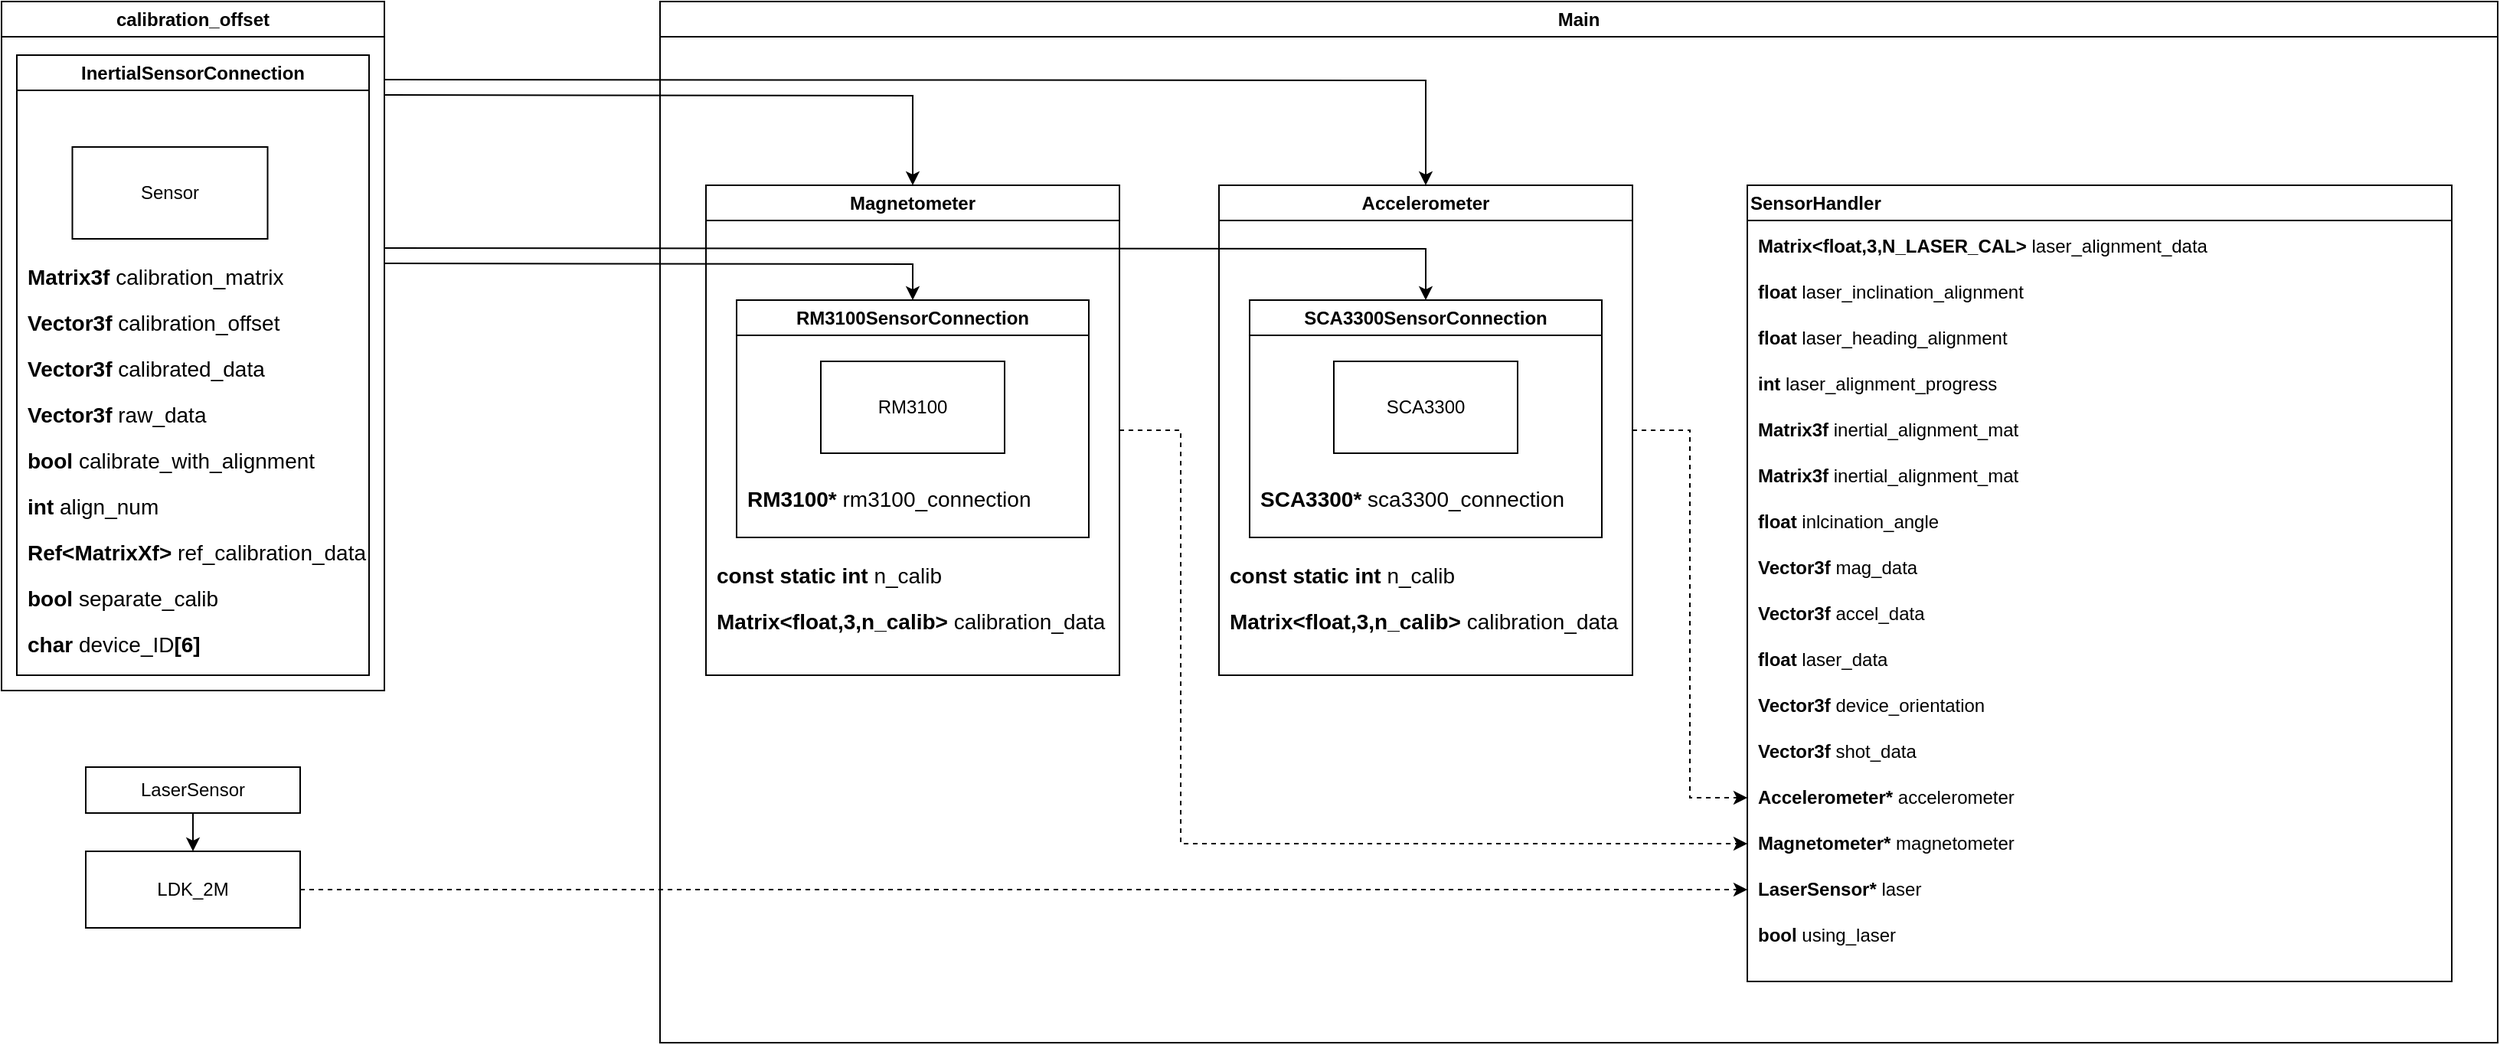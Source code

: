 <mxfile version="21.6.1" type="device">
  <diagram name="Page-1" id="9f46799a-70d6-7492-0946-bef42562c5a5">
    <mxGraphModel dx="3111" dy="1304" grid="1" gridSize="10" guides="1" tooltips="1" connect="1" arrows="1" fold="1" page="1" pageScale="1" pageWidth="1100" pageHeight="850" background="none" math="0" shadow="0">
      <root>
        <mxCell id="0" />
        <mxCell id="1" parent="0" />
        <mxCell id="-PqQhoVvnRxhIKTyac4U-31" style="edgeStyle=orthogonalEdgeStyle;rounded=0;orthogonalLoop=1;jettySize=auto;html=1;entryX=0.5;entryY=0;entryDx=0;entryDy=0;" edge="1" parent="1" target="-PqQhoVvnRxhIKTyac4U-28">
          <mxGeometry relative="1" as="geometry">
            <mxPoint x="-450" y="211" as="sourcePoint" />
          </mxGeometry>
        </mxCell>
        <mxCell id="-PqQhoVvnRxhIKTyac4U-32" style="edgeStyle=orthogonalEdgeStyle;rounded=0;orthogonalLoop=1;jettySize=auto;html=1;entryX=0.5;entryY=0;entryDx=0;entryDy=0;" edge="1" parent="1" target="-PqQhoVvnRxhIKTyac4U-25">
          <mxGeometry relative="1" as="geometry">
            <mxPoint x="-450" y="221" as="sourcePoint" />
          </mxGeometry>
        </mxCell>
        <mxCell id="-PqQhoVvnRxhIKTyac4U-10" value="calibration_offset" style="swimlane;whiteSpace=wrap;html=1;" vertex="1" parent="1">
          <mxGeometry x="-700" y="160" width="250" height="450" as="geometry" />
        </mxCell>
        <mxCell id="-PqQhoVvnRxhIKTyac4U-11" value="InertialSensorConnection" style="swimlane;whiteSpace=wrap;html=1;" vertex="1" parent="-PqQhoVvnRxhIKTyac4U-10">
          <mxGeometry x="10" y="35" width="230" height="405" as="geometry" />
        </mxCell>
        <mxCell id="-PqQhoVvnRxhIKTyac4U-13" value="Sensor" style="rounded=0;whiteSpace=wrap;html=1;" vertex="1" parent="-PqQhoVvnRxhIKTyac4U-11">
          <mxGeometry x="36.25" y="60" width="127.5" height="60" as="geometry" />
        </mxCell>
        <mxCell id="-PqQhoVvnRxhIKTyac4U-46" value="&lt;b&gt;Matrix3f&amp;nbsp;&lt;/b&gt;calibration_matrix" style="text;html=1;strokeColor=none;fillColor=none;align=left;verticalAlign=middle;whiteSpace=wrap;rounded=0;fontSize=14;spacingLeft=5;" vertex="1" parent="-PqQhoVvnRxhIKTyac4U-11">
          <mxGeometry y="130" width="230" height="30" as="geometry" />
        </mxCell>
        <mxCell id="-PqQhoVvnRxhIKTyac4U-48" value="&lt;b&gt;Vector3f&amp;nbsp;&lt;/b&gt;calibration_offset" style="text;html=1;strokeColor=none;fillColor=none;align=left;verticalAlign=middle;whiteSpace=wrap;rounded=0;fontSize=14;spacingLeft=5;" vertex="1" parent="-PqQhoVvnRxhIKTyac4U-11">
          <mxGeometry y="160" width="230" height="30" as="geometry" />
        </mxCell>
        <mxCell id="-PqQhoVvnRxhIKTyac4U-49" value="&lt;b&gt;Vector3f&amp;nbsp;&lt;/b&gt;calibrated_data" style="text;html=1;strokeColor=none;fillColor=none;align=left;verticalAlign=middle;whiteSpace=wrap;rounded=0;fontSize=14;spacingLeft=5;" vertex="1" parent="-PqQhoVvnRxhIKTyac4U-11">
          <mxGeometry y="190" width="230" height="30" as="geometry" />
        </mxCell>
        <mxCell id="-PqQhoVvnRxhIKTyac4U-50" value="&lt;b&gt;Vector3f&amp;nbsp;&lt;/b&gt;raw_data" style="text;html=1;strokeColor=none;fillColor=none;align=left;verticalAlign=middle;whiteSpace=wrap;rounded=0;fontSize=14;spacingLeft=5;" vertex="1" parent="-PqQhoVvnRxhIKTyac4U-11">
          <mxGeometry y="220" width="230" height="30" as="geometry" />
        </mxCell>
        <mxCell id="-PqQhoVvnRxhIKTyac4U-52" value="&lt;b&gt;bool&amp;nbsp;&lt;/b&gt;calibrate_with_alignment" style="text;html=1;strokeColor=none;fillColor=none;align=left;verticalAlign=middle;whiteSpace=wrap;rounded=0;fontSize=14;spacingLeft=5;" vertex="1" parent="-PqQhoVvnRxhIKTyac4U-11">
          <mxGeometry y="250" width="210" height="30" as="geometry" />
        </mxCell>
        <mxCell id="-PqQhoVvnRxhIKTyac4U-53" value="&lt;b&gt;int &lt;/b&gt;align_num" style="text;html=1;strokeColor=none;fillColor=none;align=left;verticalAlign=middle;whiteSpace=wrap;rounded=0;fontSize=14;spacingLeft=5;" vertex="1" parent="-PqQhoVvnRxhIKTyac4U-11">
          <mxGeometry y="280" width="230" height="30" as="geometry" />
        </mxCell>
        <mxCell id="-PqQhoVvnRxhIKTyac4U-54" value="&lt;b&gt;Ref&amp;lt;MatrixXf&lt;/b&gt;&lt;span style=&quot;background-color: initial;&quot;&gt;&lt;b&gt;&amp;gt; &lt;/b&gt;ref_calibration_data&lt;/span&gt;" style="text;html=1;strokeColor=none;fillColor=none;align=left;verticalAlign=middle;whiteSpace=wrap;rounded=0;fontSize=14;spacingLeft=5;" vertex="1" parent="-PqQhoVvnRxhIKTyac4U-11">
          <mxGeometry y="310" width="230" height="30" as="geometry" />
        </mxCell>
        <mxCell id="-PqQhoVvnRxhIKTyac4U-55" value="bool &lt;span style=&quot;font-weight: normal;&quot;&gt;separate_calib&lt;/span&gt;" style="text;html=1;strokeColor=none;fillColor=none;align=left;verticalAlign=middle;whiteSpace=wrap;rounded=0;fontSize=14;spacingLeft=5;fontStyle=1" vertex="1" parent="-PqQhoVvnRxhIKTyac4U-11">
          <mxGeometry y="340" width="230" height="30" as="geometry" />
        </mxCell>
        <mxCell id="-PqQhoVvnRxhIKTyac4U-68" value="char &lt;span style=&quot;font-weight: normal;&quot;&gt;device_ID&lt;/span&gt;[6]" style="text;html=1;strokeColor=none;fillColor=none;align=left;verticalAlign=middle;whiteSpace=wrap;rounded=0;fontSize=14;spacingLeft=5;fontStyle=1" vertex="1" parent="-PqQhoVvnRxhIKTyac4U-11">
          <mxGeometry y="370" width="230" height="30" as="geometry" />
        </mxCell>
        <mxCell id="-PqQhoVvnRxhIKTyac4U-21" value="SensorHandler" style="swimlane;whiteSpace=wrap;html=1;startSize=23;align=left;" vertex="1" parent="1">
          <mxGeometry x="440" y="280" width="460" height="520" as="geometry" />
        </mxCell>
        <mxCell id="-PqQhoVvnRxhIKTyac4U-75" value="Matrix&amp;lt;float,3,N_LASER_CAL&amp;gt;&lt;span style=&quot;font-weight: normal;&quot;&gt; laser_alignment_data&amp;nbsp;&lt;/span&gt;" style="text;html=1;strokeColor=none;fillColor=none;align=left;verticalAlign=middle;whiteSpace=wrap;rounded=0;fontStyle=1;spacingLeft=5;" vertex="1" parent="-PqQhoVvnRxhIKTyac4U-21">
          <mxGeometry y="25" width="460" height="30" as="geometry" />
        </mxCell>
        <mxCell id="-PqQhoVvnRxhIKTyac4U-76" value="float&lt;span style=&quot;font-weight: 400;&quot;&gt;&amp;nbsp;laser_inclination_alignment&lt;/span&gt;" style="text;html=1;strokeColor=none;fillColor=none;align=left;verticalAlign=middle;whiteSpace=wrap;rounded=0;fontStyle=1;spacingLeft=5;" vertex="1" parent="-PqQhoVvnRxhIKTyac4U-21">
          <mxGeometry y="55" width="460" height="30" as="geometry" />
        </mxCell>
        <mxCell id="-PqQhoVvnRxhIKTyac4U-77" value="float&lt;span style=&quot;font-weight: 400;&quot;&gt;&amp;nbsp;laser_heading_alignment&lt;/span&gt;" style="text;html=1;strokeColor=none;fillColor=none;align=left;verticalAlign=middle;whiteSpace=wrap;rounded=0;fontStyle=1;spacingLeft=5;" vertex="1" parent="-PqQhoVvnRxhIKTyac4U-21">
          <mxGeometry y="85" width="460" height="30" as="geometry" />
        </mxCell>
        <mxCell id="-PqQhoVvnRxhIKTyac4U-78" value="int&amp;nbsp;&lt;span style=&quot;font-weight: 400;&quot;&gt;laser_alignment_progress&lt;/span&gt;" style="text;html=1;strokeColor=none;fillColor=none;align=left;verticalAlign=middle;whiteSpace=wrap;rounded=0;fontStyle=1;spacingLeft=5;" vertex="1" parent="-PqQhoVvnRxhIKTyac4U-21">
          <mxGeometry y="115" width="460" height="30" as="geometry" />
        </mxCell>
        <mxCell id="-PqQhoVvnRxhIKTyac4U-79" value="Matrix3f&amp;nbsp;&lt;span style=&quot;font-weight: 400;&quot;&gt;inertial_alignment_mat&lt;/span&gt;" style="text;html=1;strokeColor=none;fillColor=none;align=left;verticalAlign=middle;whiteSpace=wrap;rounded=0;fontStyle=1;spacingLeft=5;" vertex="1" parent="-PqQhoVvnRxhIKTyac4U-21">
          <mxGeometry y="145" width="460" height="30" as="geometry" />
        </mxCell>
        <mxCell id="-PqQhoVvnRxhIKTyac4U-80" value="Matrix3f&amp;nbsp;&lt;span style=&quot;font-weight: 400;&quot;&gt;inertial_alignment_mat&lt;/span&gt;" style="text;html=1;strokeColor=none;fillColor=none;align=left;verticalAlign=middle;whiteSpace=wrap;rounded=0;fontStyle=1;spacingLeft=5;" vertex="1" parent="-PqQhoVvnRxhIKTyac4U-21">
          <mxGeometry y="175" width="460" height="30" as="geometry" />
        </mxCell>
        <mxCell id="-PqQhoVvnRxhIKTyac4U-81" value="float&amp;nbsp;&lt;span style=&quot;font-weight: 400;&quot;&gt;inlcination_angle&lt;/span&gt;" style="text;html=1;strokeColor=none;fillColor=none;align=left;verticalAlign=middle;whiteSpace=wrap;rounded=0;fontStyle=1;spacingLeft=5;" vertex="1" parent="-PqQhoVvnRxhIKTyac4U-21">
          <mxGeometry y="205" width="460" height="30" as="geometry" />
        </mxCell>
        <mxCell id="-PqQhoVvnRxhIKTyac4U-82" value="Vector3f&amp;nbsp;&lt;span style=&quot;font-weight: 400;&quot;&gt;mag_data&lt;/span&gt;" style="text;html=1;strokeColor=none;fillColor=none;align=left;verticalAlign=middle;whiteSpace=wrap;rounded=0;fontStyle=1;spacingLeft=5;" vertex="1" parent="-PqQhoVvnRxhIKTyac4U-21">
          <mxGeometry y="235" width="460" height="30" as="geometry" />
        </mxCell>
        <mxCell id="-PqQhoVvnRxhIKTyac4U-83" value="Vector3f&amp;nbsp;&lt;span style=&quot;font-weight: 400;&quot;&gt;accel_data&lt;/span&gt;" style="text;html=1;strokeColor=none;fillColor=none;align=left;verticalAlign=middle;whiteSpace=wrap;rounded=0;fontStyle=1;spacingLeft=5;" vertex="1" parent="-PqQhoVvnRxhIKTyac4U-21">
          <mxGeometry y="265" width="460" height="30" as="geometry" />
        </mxCell>
        <mxCell id="-PqQhoVvnRxhIKTyac4U-84" value="float&amp;nbsp;&lt;span style=&quot;font-weight: 400;&quot;&gt;laser_data&lt;/span&gt;" style="text;html=1;strokeColor=none;fillColor=none;align=left;verticalAlign=middle;whiteSpace=wrap;rounded=0;fontStyle=1;spacingLeft=5;" vertex="1" parent="-PqQhoVvnRxhIKTyac4U-21">
          <mxGeometry y="295" width="460" height="30" as="geometry" />
        </mxCell>
        <mxCell id="-PqQhoVvnRxhIKTyac4U-85" value="Vector3f&amp;nbsp;&lt;span style=&quot;font-weight: 400;&quot;&gt;device_orientation&lt;/span&gt;" style="text;html=1;strokeColor=none;fillColor=none;align=left;verticalAlign=middle;whiteSpace=wrap;rounded=0;fontStyle=1;spacingLeft=5;" vertex="1" parent="-PqQhoVvnRxhIKTyac4U-21">
          <mxGeometry y="325" width="460" height="30" as="geometry" />
        </mxCell>
        <mxCell id="-PqQhoVvnRxhIKTyac4U-86" value="Vector3f&amp;nbsp;&lt;span style=&quot;font-weight: 400;&quot;&gt;shot_data&lt;/span&gt;" style="text;html=1;strokeColor=none;fillColor=none;align=left;verticalAlign=middle;whiteSpace=wrap;rounded=0;fontStyle=1;spacingLeft=5;" vertex="1" parent="-PqQhoVvnRxhIKTyac4U-21">
          <mxGeometry y="355" width="460" height="30" as="geometry" />
        </mxCell>
        <mxCell id="-PqQhoVvnRxhIKTyac4U-87" value="Accelerometer*&amp;nbsp;&lt;span style=&quot;font-weight: 400;&quot;&gt;accelerometer&lt;/span&gt;" style="text;html=1;strokeColor=none;fillColor=none;align=left;verticalAlign=middle;whiteSpace=wrap;rounded=0;fontStyle=1;spacingLeft=5;" vertex="1" parent="-PqQhoVvnRxhIKTyac4U-21">
          <mxGeometry y="385" width="460" height="30" as="geometry" />
        </mxCell>
        <mxCell id="-PqQhoVvnRxhIKTyac4U-89" value="LaserSensor*&amp;nbsp;&lt;span style=&quot;font-weight: 400;&quot;&gt;laser&lt;/span&gt;" style="text;html=1;strokeColor=none;fillColor=none;align=left;verticalAlign=middle;whiteSpace=wrap;rounded=0;fontStyle=1;spacingLeft=5;" vertex="1" parent="-PqQhoVvnRxhIKTyac4U-21">
          <mxGeometry y="445" width="460" height="30" as="geometry" />
        </mxCell>
        <mxCell id="-PqQhoVvnRxhIKTyac4U-90" value="bool&amp;nbsp;&lt;span style=&quot;font-weight: 400;&quot;&gt;using_laser&lt;/span&gt;" style="text;html=1;strokeColor=none;fillColor=none;align=left;verticalAlign=middle;whiteSpace=wrap;rounded=0;fontStyle=1;spacingLeft=5;" vertex="1" parent="-PqQhoVvnRxhIKTyac4U-21">
          <mxGeometry y="475" width="460" height="30" as="geometry" />
        </mxCell>
        <mxCell id="-PqQhoVvnRxhIKTyac4U-88" value="Magnetometer*&amp;nbsp;&lt;span style=&quot;font-weight: 400;&quot;&gt;magnetometer&lt;/span&gt;" style="text;html=1;strokeColor=none;fillColor=none;align=left;verticalAlign=middle;whiteSpace=wrap;rounded=0;fontStyle=1;spacingLeft=5;" vertex="1" parent="-PqQhoVvnRxhIKTyac4U-21">
          <mxGeometry y="415" width="460" height="30" as="geometry" />
        </mxCell>
        <mxCell id="-PqQhoVvnRxhIKTyac4U-33" style="edgeStyle=orthogonalEdgeStyle;rounded=0;orthogonalLoop=1;jettySize=auto;html=1;entryX=0.5;entryY=0;entryDx=0;entryDy=0;" edge="1" parent="1" target="-PqQhoVvnRxhIKTyac4U-29">
          <mxGeometry relative="1" as="geometry">
            <mxPoint x="-450" y="321" as="sourcePoint" />
          </mxGeometry>
        </mxCell>
        <mxCell id="-PqQhoVvnRxhIKTyac4U-34" style="edgeStyle=orthogonalEdgeStyle;rounded=0;orthogonalLoop=1;jettySize=auto;html=1;entryX=0.5;entryY=0;entryDx=0;entryDy=0;" edge="1" parent="1" target="-PqQhoVvnRxhIKTyac4U-26">
          <mxGeometry relative="1" as="geometry">
            <mxPoint x="-450" y="331" as="sourcePoint" />
          </mxGeometry>
        </mxCell>
        <mxCell id="-PqQhoVvnRxhIKTyac4U-101" style="edgeStyle=orthogonalEdgeStyle;rounded=0;orthogonalLoop=1;jettySize=auto;html=1;exitX=1;exitY=0.5;exitDx=0;exitDy=0;entryX=0;entryY=0.5;entryDx=0;entryDy=0;dashed=1;" edge="1" parent="1" source="-PqQhoVvnRxhIKTyac4U-91" target="-PqQhoVvnRxhIKTyac4U-89">
          <mxGeometry relative="1" as="geometry" />
        </mxCell>
        <mxCell id="-PqQhoVvnRxhIKTyac4U-91" value="LDK_2M" style="rounded=0;whiteSpace=wrap;html=1;" vertex="1" parent="1">
          <mxGeometry x="-645" y="715" width="140" height="50" as="geometry" />
        </mxCell>
        <mxCell id="-PqQhoVvnRxhIKTyac4U-97" style="edgeStyle=orthogonalEdgeStyle;rounded=0;orthogonalLoop=1;jettySize=auto;html=1;exitX=1;exitY=0.5;exitDx=0;exitDy=0;entryX=0;entryY=0.5;entryDx=0;entryDy=0;dashed=1;" edge="1" parent="1" source="-PqQhoVvnRxhIKTyac4U-25" target="-PqQhoVvnRxhIKTyac4U-88">
          <mxGeometry relative="1" as="geometry">
            <Array as="points">
              <mxPoint x="70" y="440" />
              <mxPoint x="70" y="710" />
            </Array>
          </mxGeometry>
        </mxCell>
        <mxCell id="-PqQhoVvnRxhIKTyac4U-25" value="Magnetometer" style="swimlane;whiteSpace=wrap;html=1;" vertex="1" parent="1">
          <mxGeometry x="-240" y="280" width="270" height="320" as="geometry" />
        </mxCell>
        <mxCell id="-PqQhoVvnRxhIKTyac4U-26" value="RM3100SensorConnection" style="swimlane;whiteSpace=wrap;html=1;" vertex="1" parent="-PqQhoVvnRxhIKTyac4U-25">
          <mxGeometry x="20" y="75" width="230" height="155" as="geometry" />
        </mxCell>
        <mxCell id="-PqQhoVvnRxhIKTyac4U-27" value="RM3100" style="rounded=0;whiteSpace=wrap;html=1;" vertex="1" parent="-PqQhoVvnRxhIKTyac4U-26">
          <mxGeometry x="55" y="40" width="120" height="60" as="geometry" />
        </mxCell>
        <mxCell id="-PqQhoVvnRxhIKTyac4U-69" value="&lt;b&gt;RM3100*&amp;nbsp;&lt;/b&gt;rm3100_connection" style="text;html=1;strokeColor=none;fillColor=none;align=left;verticalAlign=middle;whiteSpace=wrap;rounded=0;fontSize=14;spacingLeft=5;" vertex="1" parent="-PqQhoVvnRxhIKTyac4U-26">
          <mxGeometry y="115" width="230" height="30" as="geometry" />
        </mxCell>
        <mxCell id="-PqQhoVvnRxhIKTyac4U-71" value="&lt;span style=&quot;background-color: initial;&quot;&gt;&lt;b&gt;const static int &lt;/b&gt;n_calib&lt;/span&gt;" style="text;html=1;strokeColor=none;fillColor=none;align=left;verticalAlign=middle;whiteSpace=wrap;rounded=0;fontSize=14;spacingLeft=5;" vertex="1" parent="-PqQhoVvnRxhIKTyac4U-25">
          <mxGeometry y="240" width="270" height="30" as="geometry" />
        </mxCell>
        <mxCell id="-PqQhoVvnRxhIKTyac4U-72" value="&lt;span style=&quot;background-color: initial;&quot;&gt;&lt;b&gt;Matrix&amp;lt;float,3,n_calib&amp;gt; &lt;/b&gt;calibration_data&lt;/span&gt;" style="text;html=1;strokeColor=none;fillColor=none;align=left;verticalAlign=middle;whiteSpace=wrap;rounded=0;fontSize=14;spacingLeft=5;" vertex="1" parent="-PqQhoVvnRxhIKTyac4U-25">
          <mxGeometry y="270" width="270" height="30" as="geometry" />
        </mxCell>
        <mxCell id="-PqQhoVvnRxhIKTyac4U-96" style="edgeStyle=orthogonalEdgeStyle;rounded=0;orthogonalLoop=1;jettySize=auto;html=1;exitX=1;exitY=0.5;exitDx=0;exitDy=0;entryX=0;entryY=0.5;entryDx=0;entryDy=0;dashed=1;" edge="1" parent="1" source="-PqQhoVvnRxhIKTyac4U-28" target="-PqQhoVvnRxhIKTyac4U-87">
          <mxGeometry relative="1" as="geometry" />
        </mxCell>
        <mxCell id="-PqQhoVvnRxhIKTyac4U-28" value="Accelerometer" style="swimlane;whiteSpace=wrap;html=1;" vertex="1" parent="1">
          <mxGeometry x="95" y="280" width="270" height="320" as="geometry" />
        </mxCell>
        <mxCell id="-PqQhoVvnRxhIKTyac4U-29" value="SCA3300SensorConnection" style="swimlane;whiteSpace=wrap;html=1;" vertex="1" parent="-PqQhoVvnRxhIKTyac4U-28">
          <mxGeometry x="20" y="75" width="230" height="155" as="geometry" />
        </mxCell>
        <mxCell id="-PqQhoVvnRxhIKTyac4U-30" value="SCA3300" style="rounded=0;whiteSpace=wrap;html=1;" vertex="1" parent="-PqQhoVvnRxhIKTyac4U-29">
          <mxGeometry x="55" y="40" width="120" height="60" as="geometry" />
        </mxCell>
        <mxCell id="-PqQhoVvnRxhIKTyac4U-70" value="&lt;b&gt;SCA3300* &lt;/b&gt;sca3300_connection" style="text;html=1;strokeColor=none;fillColor=none;align=left;verticalAlign=middle;whiteSpace=wrap;rounded=0;fontSize=14;spacingLeft=5;" vertex="1" parent="-PqQhoVvnRxhIKTyac4U-29">
          <mxGeometry y="115" width="230" height="30" as="geometry" />
        </mxCell>
        <mxCell id="-PqQhoVvnRxhIKTyac4U-73" value="&lt;span style=&quot;background-color: initial;&quot;&gt;&lt;b&gt;const static int &lt;/b&gt;n_calib&lt;/span&gt;" style="text;html=1;strokeColor=none;fillColor=none;align=left;verticalAlign=middle;whiteSpace=wrap;rounded=0;fontSize=14;spacingLeft=5;" vertex="1" parent="-PqQhoVvnRxhIKTyac4U-28">
          <mxGeometry y="240" width="270" height="30" as="geometry" />
        </mxCell>
        <mxCell id="-PqQhoVvnRxhIKTyac4U-74" value="&lt;span style=&quot;background-color: initial;&quot;&gt;&lt;b&gt;Matrix&amp;lt;float,3,n_calib&amp;gt; &lt;/b&gt;calibration_data&lt;/span&gt;" style="text;html=1;strokeColor=none;fillColor=none;align=left;verticalAlign=middle;whiteSpace=wrap;rounded=0;fontSize=14;spacingLeft=5;" vertex="1" parent="-PqQhoVvnRxhIKTyac4U-28">
          <mxGeometry y="270" width="270" height="30" as="geometry" />
        </mxCell>
        <mxCell id="-PqQhoVvnRxhIKTyac4U-100" value="" style="edgeStyle=orthogonalEdgeStyle;rounded=0;orthogonalLoop=1;jettySize=auto;html=1;" edge="1" parent="1" source="-PqQhoVvnRxhIKTyac4U-99" target="-PqQhoVvnRxhIKTyac4U-91">
          <mxGeometry relative="1" as="geometry" />
        </mxCell>
        <mxCell id="-PqQhoVvnRxhIKTyac4U-99" value="LaserSensor" style="rounded=0;whiteSpace=wrap;html=1;" vertex="1" parent="1">
          <mxGeometry x="-645" y="660" width="140" height="30" as="geometry" />
        </mxCell>
        <mxCell id="-PqQhoVvnRxhIKTyac4U-103" value="Main" style="swimlane;whiteSpace=wrap;html=1;" vertex="1" parent="1">
          <mxGeometry x="-270" y="160" width="1200" height="680" as="geometry" />
        </mxCell>
      </root>
    </mxGraphModel>
  </diagram>
</mxfile>
